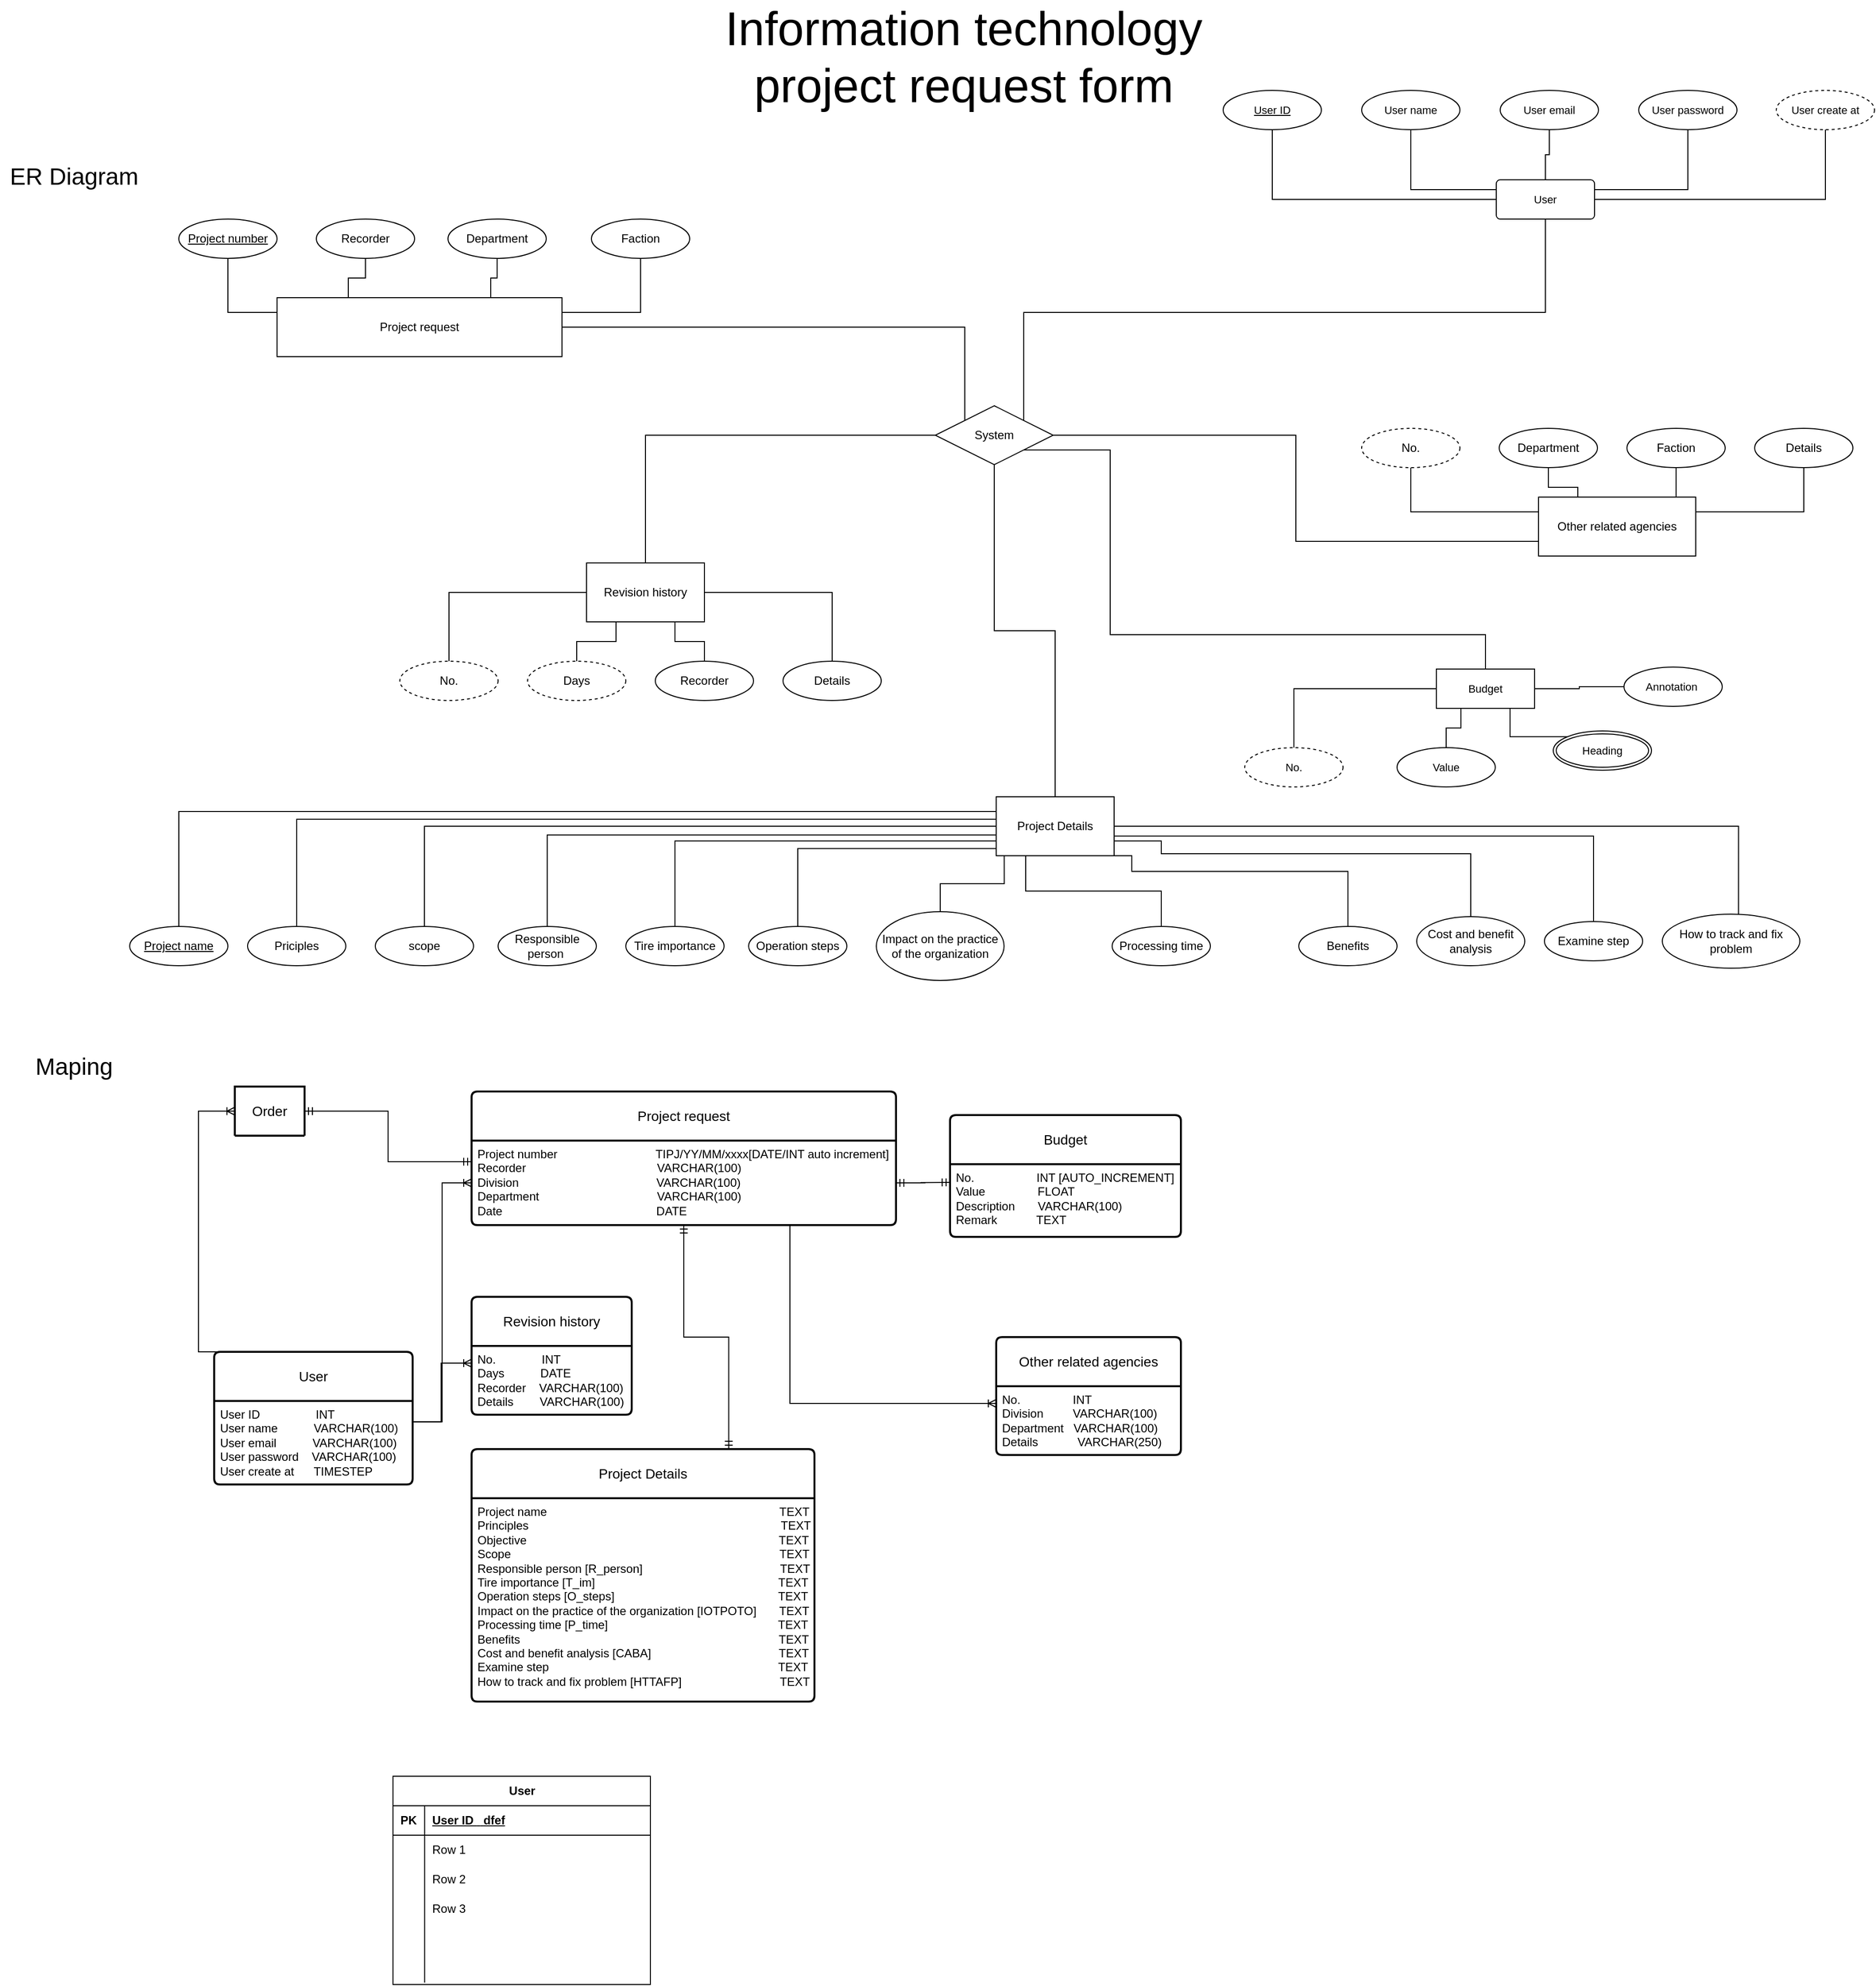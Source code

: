 <mxfile version="21.2.1" type="github">
  <diagram id="C5RBs43oDa-KdzZeNtuy" name="Page-1">
    <mxGraphModel dx="1124" dy="773" grid="0" gridSize="10" guides="1" tooltips="1" connect="1" arrows="1" fold="1" page="0" pageScale="1" pageWidth="827" pageHeight="1169" math="0" shadow="0">
      <root>
        <mxCell id="WIyWlLk6GJQsqaUBKTNV-0" />
        <mxCell id="WIyWlLk6GJQsqaUBKTNV-1" parent="WIyWlLk6GJQsqaUBKTNV-0" />
        <mxCell id="wBuHz5XnsYCxLUPhX5Ku-12" style="edgeStyle=orthogonalEdgeStyle;shape=connector;rounded=0;orthogonalLoop=1;jettySize=auto;html=1;exitX=0.25;exitY=0;exitDx=0;exitDy=0;labelBackgroundColor=default;strokeColor=default;fontFamily=Helvetica;fontSize=11;fontColor=default;endArrow=none;" parent="WIyWlLk6GJQsqaUBKTNV-1" source="gpKzbSkxYEuB6NWXuv-S-22" target="L3PCKFlnMeRxfN18ABbR-14" edge="1">
          <mxGeometry relative="1" as="geometry" />
        </mxCell>
        <mxCell id="wBuHz5XnsYCxLUPhX5Ku-13" style="edgeStyle=orthogonalEdgeStyle;shape=connector;rounded=0;orthogonalLoop=1;jettySize=auto;html=1;exitX=0.75;exitY=0;exitDx=0;exitDy=0;entryX=0.5;entryY=1;entryDx=0;entryDy=0;labelBackgroundColor=default;strokeColor=default;fontFamily=Helvetica;fontSize=11;fontColor=default;endArrow=none;" parent="WIyWlLk6GJQsqaUBKTNV-1" source="gpKzbSkxYEuB6NWXuv-S-22" target="L3PCKFlnMeRxfN18ABbR-12" edge="1">
          <mxGeometry relative="1" as="geometry" />
        </mxCell>
        <mxCell id="wBuHz5XnsYCxLUPhX5Ku-17" style="edgeStyle=orthogonalEdgeStyle;shape=connector;rounded=0;orthogonalLoop=1;jettySize=auto;html=1;exitX=1;exitY=0.5;exitDx=0;exitDy=0;entryX=0;entryY=0;entryDx=0;entryDy=0;labelBackgroundColor=default;strokeColor=default;fontFamily=Helvetica;fontSize=11;fontColor=default;endArrow=none;" parent="WIyWlLk6GJQsqaUBKTNV-1" source="gpKzbSkxYEuB6NWXuv-S-22" target="ozdPUisVRYDU9-FHPX3k-24" edge="1">
          <mxGeometry relative="1" as="geometry" />
        </mxCell>
        <mxCell id="gpKzbSkxYEuB6NWXuv-S-22" value="Project request" style="rounded=0;whiteSpace=wrap;html=1;" parent="WIyWlLk6GJQsqaUBKTNV-1" vertex="1">
          <mxGeometry x="190" y="200" width="290" height="60" as="geometry" />
        </mxCell>
        <mxCell id="wBuHz5XnsYCxLUPhX5Ku-30" style="edgeStyle=orthogonalEdgeStyle;shape=connector;rounded=0;orthogonalLoop=1;jettySize=auto;html=1;exitX=0;exitY=0.25;exitDx=0;exitDy=0;entryX=0.5;entryY=0;entryDx=0;entryDy=0;labelBackgroundColor=default;strokeColor=default;fontFamily=Helvetica;fontSize=11;fontColor=default;endArrow=none;" parent="WIyWlLk6GJQsqaUBKTNV-1" source="gpKzbSkxYEuB6NWXuv-S-24" target="ozdPUisVRYDU9-FHPX3k-1" edge="1">
          <mxGeometry relative="1" as="geometry" />
        </mxCell>
        <mxCell id="wBuHz5XnsYCxLUPhX5Ku-39" style="edgeStyle=orthogonalEdgeStyle;shape=connector;rounded=0;orthogonalLoop=1;jettySize=auto;html=1;exitX=0.75;exitY=1;exitDx=0;exitDy=0;entryX=0.5;entryY=0;entryDx=0;entryDy=0;labelBackgroundColor=default;strokeColor=default;fontFamily=Helvetica;fontSize=11;fontColor=default;endArrow=none;" parent="WIyWlLk6GJQsqaUBKTNV-1" source="gpKzbSkxYEuB6NWXuv-S-24" target="ozdPUisVRYDU9-FHPX3k-15" edge="1">
          <mxGeometry relative="1" as="geometry">
            <Array as="points">
              <mxPoint x="1060" y="784" />
              <mxPoint x="1280" y="784" />
            </Array>
          </mxGeometry>
        </mxCell>
        <mxCell id="wBuHz5XnsYCxLUPhX5Ku-40" style="edgeStyle=orthogonalEdgeStyle;shape=connector;rounded=0;orthogonalLoop=1;jettySize=auto;html=1;exitX=1;exitY=0.75;exitDx=0;exitDy=0;entryX=0.5;entryY=0;entryDx=0;entryDy=0;labelBackgroundColor=default;strokeColor=default;fontFamily=Helvetica;fontSize=11;fontColor=default;endArrow=none;" parent="WIyWlLk6GJQsqaUBKTNV-1" source="gpKzbSkxYEuB6NWXuv-S-24" target="ozdPUisVRYDU9-FHPX3k-16" edge="1">
          <mxGeometry relative="1" as="geometry">
            <Array as="points">
              <mxPoint x="1090" y="753" />
              <mxPoint x="1090" y="766" />
              <mxPoint x="1405" y="766" />
            </Array>
          </mxGeometry>
        </mxCell>
        <mxCell id="wBuHz5XnsYCxLUPhX5Ku-41" style="edgeStyle=orthogonalEdgeStyle;shape=connector;rounded=0;orthogonalLoop=1;jettySize=auto;html=1;exitX=1;exitY=0.75;exitDx=0;exitDy=0;entryX=0.5;entryY=0;entryDx=0;entryDy=0;labelBackgroundColor=default;strokeColor=default;fontFamily=Helvetica;fontSize=11;fontColor=default;endArrow=none;" parent="WIyWlLk6GJQsqaUBKTNV-1" source="gpKzbSkxYEuB6NWXuv-S-24" target="ozdPUisVRYDU9-FHPX3k-18" edge="1">
          <mxGeometry relative="1" as="geometry">
            <Array as="points">
              <mxPoint x="1042" y="748" />
              <mxPoint x="1530" y="748" />
            </Array>
          </mxGeometry>
        </mxCell>
        <mxCell id="wBuHz5XnsYCxLUPhX5Ku-42" style="edgeStyle=orthogonalEdgeStyle;shape=connector;rounded=0;orthogonalLoop=1;jettySize=auto;html=1;exitX=1;exitY=0.5;exitDx=0;exitDy=0;entryX=0.554;entryY=0.03;entryDx=0;entryDy=0;entryPerimeter=0;labelBackgroundColor=default;strokeColor=default;fontFamily=Helvetica;fontSize=11;fontColor=default;endArrow=none;" parent="WIyWlLk6GJQsqaUBKTNV-1" source="gpKzbSkxYEuB6NWXuv-S-24" target="ozdPUisVRYDU9-FHPX3k-19" edge="1">
          <mxGeometry relative="1" as="geometry" />
        </mxCell>
        <mxCell id="gpKzbSkxYEuB6NWXuv-S-24" value="Project Details" style="rounded=0;whiteSpace=wrap;html=1;shadow=0;" parent="WIyWlLk6GJQsqaUBKTNV-1" vertex="1">
          <mxGeometry x="922" y="708" width="120" height="60" as="geometry" />
        </mxCell>
        <mxCell id="wBuHz5XnsYCxLUPhX5Ku-28" style="edgeStyle=orthogonalEdgeStyle;shape=connector;rounded=0;orthogonalLoop=1;jettySize=auto;html=1;exitX=0.75;exitY=0;exitDx=0;exitDy=0;entryX=0.5;entryY=1;entryDx=0;entryDy=0;labelBackgroundColor=default;strokeColor=default;fontFamily=Helvetica;fontSize=11;fontColor=default;endArrow=none;" parent="WIyWlLk6GJQsqaUBKTNV-1" source="gpKzbSkxYEuB6NWXuv-S-25" target="ozdPUisVRYDU9-FHPX3k-22" edge="1">
          <mxGeometry relative="1" as="geometry" />
        </mxCell>
        <mxCell id="wBuHz5XnsYCxLUPhX5Ku-29" style="edgeStyle=orthogonalEdgeStyle;shape=connector;rounded=0;orthogonalLoop=1;jettySize=auto;html=1;exitX=1;exitY=0.25;exitDx=0;exitDy=0;entryX=0.5;entryY=1;entryDx=0;entryDy=0;labelBackgroundColor=default;strokeColor=default;fontFamily=Helvetica;fontSize=11;fontColor=default;endArrow=none;" parent="WIyWlLk6GJQsqaUBKTNV-1" source="gpKzbSkxYEuB6NWXuv-S-25" target="ozdPUisVRYDU9-FHPX3k-23" edge="1">
          <mxGeometry relative="1" as="geometry" />
        </mxCell>
        <mxCell id="gpKzbSkxYEuB6NWXuv-S-25" value="Other related agencies" style="whiteSpace=wrap;html=1;" parent="WIyWlLk6GJQsqaUBKTNV-1" vertex="1">
          <mxGeometry x="1474" y="403" width="160" height="60" as="geometry" />
        </mxCell>
        <mxCell id="wBuHz5XnsYCxLUPhX5Ku-16" style="edgeStyle=orthogonalEdgeStyle;shape=connector;rounded=0;orthogonalLoop=1;jettySize=auto;html=1;exitX=0.5;exitY=1;exitDx=0;exitDy=0;entryX=0;entryY=0.25;entryDx=0;entryDy=0;labelBackgroundColor=default;strokeColor=default;fontFamily=Helvetica;fontSize=11;fontColor=default;endArrow=none;" parent="WIyWlLk6GJQsqaUBKTNV-1" source="L3PCKFlnMeRxfN18ABbR-11" target="gpKzbSkxYEuB6NWXuv-S-22" edge="1">
          <mxGeometry relative="1" as="geometry" />
        </mxCell>
        <mxCell id="L3PCKFlnMeRxfN18ABbR-11" value="Project number" style="ellipse;whiteSpace=wrap;html=1;align=center;fontStyle=4;" parent="WIyWlLk6GJQsqaUBKTNV-1" vertex="1">
          <mxGeometry x="90" y="120" width="100" height="40" as="geometry" />
        </mxCell>
        <mxCell id="L3PCKFlnMeRxfN18ABbR-12" value="Department" style="ellipse;whiteSpace=wrap;html=1;align=center;" parent="WIyWlLk6GJQsqaUBKTNV-1" vertex="1">
          <mxGeometry x="364" y="120" width="100" height="40" as="geometry" />
        </mxCell>
        <mxCell id="wBuHz5XnsYCxLUPhX5Ku-15" style="edgeStyle=orthogonalEdgeStyle;shape=connector;rounded=0;orthogonalLoop=1;jettySize=auto;html=1;exitX=0.5;exitY=1;exitDx=0;exitDy=0;entryX=1;entryY=0.25;entryDx=0;entryDy=0;labelBackgroundColor=default;strokeColor=default;fontFamily=Helvetica;fontSize=11;fontColor=default;endArrow=none;" parent="WIyWlLk6GJQsqaUBKTNV-1" source="L3PCKFlnMeRxfN18ABbR-13" target="gpKzbSkxYEuB6NWXuv-S-22" edge="1">
          <mxGeometry relative="1" as="geometry" />
        </mxCell>
        <mxCell id="L3PCKFlnMeRxfN18ABbR-13" value="Faction" style="ellipse;whiteSpace=wrap;html=1;align=center;" parent="WIyWlLk6GJQsqaUBKTNV-1" vertex="1">
          <mxGeometry x="510" y="120" width="100" height="40" as="geometry" />
        </mxCell>
        <mxCell id="L3PCKFlnMeRxfN18ABbR-14" value="Recorder" style="ellipse;whiteSpace=wrap;html=1;align=center;" parent="WIyWlLk6GJQsqaUBKTNV-1" vertex="1">
          <mxGeometry x="230" y="120" width="100" height="40" as="geometry" />
        </mxCell>
        <mxCell id="ozdPUisVRYDU9-FHPX3k-1" value="Project name" style="ellipse;whiteSpace=wrap;html=1;align=center;fontStyle=4;" parent="WIyWlLk6GJQsqaUBKTNV-1" vertex="1">
          <mxGeometry x="40" y="840" width="100" height="40" as="geometry" />
        </mxCell>
        <mxCell id="wBuHz5XnsYCxLUPhX5Ku-31" style="edgeStyle=orthogonalEdgeStyle;shape=connector;rounded=0;orthogonalLoop=1;jettySize=auto;html=1;exitX=0.5;exitY=0;exitDx=0;exitDy=0;entryX=0.004;entryY=0.381;entryDx=0;entryDy=0;entryPerimeter=0;labelBackgroundColor=default;strokeColor=default;fontFamily=Helvetica;fontSize=11;fontColor=default;endArrow=none;" parent="WIyWlLk6GJQsqaUBKTNV-1" source="ozdPUisVRYDU9-FHPX3k-5" target="gpKzbSkxYEuB6NWXuv-S-24" edge="1">
          <mxGeometry relative="1" as="geometry" />
        </mxCell>
        <mxCell id="ozdPUisVRYDU9-FHPX3k-5" value="Priciples" style="ellipse;whiteSpace=wrap;html=1;align=center;" parent="WIyWlLk6GJQsqaUBKTNV-1" vertex="1">
          <mxGeometry x="160" y="840" width="100" height="40" as="geometry" />
        </mxCell>
        <mxCell id="wBuHz5XnsYCxLUPhX5Ku-32" style="edgeStyle=orthogonalEdgeStyle;shape=connector;rounded=0;orthogonalLoop=1;jettySize=auto;html=1;exitX=0.5;exitY=0;exitDx=0;exitDy=0;entryX=0;entryY=0.5;entryDx=0;entryDy=0;labelBackgroundColor=default;strokeColor=default;fontFamily=Helvetica;fontSize=11;fontColor=default;endArrow=none;" parent="WIyWlLk6GJQsqaUBKTNV-1" source="ozdPUisVRYDU9-FHPX3k-6" target="gpKzbSkxYEuB6NWXuv-S-24" edge="1">
          <mxGeometry relative="1" as="geometry" />
        </mxCell>
        <mxCell id="ozdPUisVRYDU9-FHPX3k-6" value="scope" style="ellipse;whiteSpace=wrap;html=1;align=center;" parent="WIyWlLk6GJQsqaUBKTNV-1" vertex="1">
          <mxGeometry x="290" y="840" width="100" height="40" as="geometry" />
        </mxCell>
        <mxCell id="wBuHz5XnsYCxLUPhX5Ku-20" style="edgeStyle=orthogonalEdgeStyle;shape=connector;rounded=0;orthogonalLoop=1;jettySize=auto;html=1;exitX=0.75;exitY=1;exitDx=0;exitDy=0;entryX=0.5;entryY=0;entryDx=0;entryDy=0;labelBackgroundColor=default;strokeColor=default;fontFamily=Helvetica;fontSize=11;fontColor=default;endArrow=none;" parent="WIyWlLk6GJQsqaUBKTNV-1" source="gpKzbSkxYEuB6NWXuv-S-23" target="L3PCKFlnMeRxfN18ABbR-18" edge="1">
          <mxGeometry relative="1" as="geometry" />
        </mxCell>
        <mxCell id="wBuHz5XnsYCxLUPhX5Ku-21" style="edgeStyle=orthogonalEdgeStyle;shape=connector;rounded=0;orthogonalLoop=1;jettySize=auto;html=1;exitX=0.25;exitY=1;exitDx=0;exitDy=0;entryX=0.5;entryY=0;entryDx=0;entryDy=0;labelBackgroundColor=default;strokeColor=default;fontFamily=Helvetica;fontSize=11;fontColor=default;endArrow=none;" parent="WIyWlLk6GJQsqaUBKTNV-1" source="gpKzbSkxYEuB6NWXuv-S-23" target="L3PCKFlnMeRxfN18ABbR-17" edge="1">
          <mxGeometry relative="1" as="geometry" />
        </mxCell>
        <mxCell id="wBuHz5XnsYCxLUPhX5Ku-22" style="edgeStyle=orthogonalEdgeStyle;shape=connector;rounded=0;orthogonalLoop=1;jettySize=auto;html=1;exitX=0;exitY=0.5;exitDx=0;exitDy=0;entryX=0.5;entryY=0;entryDx=0;entryDy=0;labelBackgroundColor=default;strokeColor=default;fontFamily=Helvetica;fontSize=11;fontColor=default;endArrow=none;" parent="WIyWlLk6GJQsqaUBKTNV-1" source="gpKzbSkxYEuB6NWXuv-S-23" target="L3PCKFlnMeRxfN18ABbR-16" edge="1">
          <mxGeometry relative="1" as="geometry" />
        </mxCell>
        <mxCell id="gpKzbSkxYEuB6NWXuv-S-23" value="Revision history" style="rounded=0;whiteSpace=wrap;html=1;container=0;" parent="WIyWlLk6GJQsqaUBKTNV-1" vertex="1">
          <mxGeometry x="505" y="470" width="120" height="60" as="geometry" />
        </mxCell>
        <mxCell id="L3PCKFlnMeRxfN18ABbR-16" value="No." style="ellipse;whiteSpace=wrap;html=1;align=center;dashed=1;container=0;" parent="WIyWlLk6GJQsqaUBKTNV-1" vertex="1">
          <mxGeometry x="315" y="570" width="100" height="40" as="geometry" />
        </mxCell>
        <mxCell id="L3PCKFlnMeRxfN18ABbR-17" value="Days" style="ellipse;whiteSpace=wrap;html=1;align=center;dashed=1;container=0;" parent="WIyWlLk6GJQsqaUBKTNV-1" vertex="1">
          <mxGeometry x="445" y="570" width="100" height="40" as="geometry" />
        </mxCell>
        <mxCell id="L3PCKFlnMeRxfN18ABbR-18" value="Recorder" style="ellipse;whiteSpace=wrap;html=1;align=center;container=0;" parent="WIyWlLk6GJQsqaUBKTNV-1" vertex="1">
          <mxGeometry x="575" y="570" width="100" height="40" as="geometry" />
        </mxCell>
        <mxCell id="wBuHz5XnsYCxLUPhX5Ku-19" style="edgeStyle=orthogonalEdgeStyle;shape=connector;rounded=0;orthogonalLoop=1;jettySize=auto;html=1;exitX=0.5;exitY=0;exitDx=0;exitDy=0;entryX=1;entryY=0.5;entryDx=0;entryDy=0;labelBackgroundColor=default;strokeColor=default;fontFamily=Helvetica;fontSize=11;fontColor=default;endArrow=none;" parent="WIyWlLk6GJQsqaUBKTNV-1" source="L3PCKFlnMeRxfN18ABbR-19" target="gpKzbSkxYEuB6NWXuv-S-23" edge="1">
          <mxGeometry relative="1" as="geometry" />
        </mxCell>
        <mxCell id="L3PCKFlnMeRxfN18ABbR-19" value="Details" style="ellipse;whiteSpace=wrap;html=1;align=center;container=0;" parent="WIyWlLk6GJQsqaUBKTNV-1" vertex="1">
          <mxGeometry x="705" y="570" width="100" height="40" as="geometry" />
        </mxCell>
        <mxCell id="wBuHz5XnsYCxLUPhX5Ku-33" style="edgeStyle=orthogonalEdgeStyle;shape=connector;rounded=0;orthogonalLoop=1;jettySize=auto;html=1;exitX=0.5;exitY=0;exitDx=0;exitDy=0;entryX=-0.001;entryY=0.648;entryDx=0;entryDy=0;entryPerimeter=0;labelBackgroundColor=default;strokeColor=default;fontFamily=Helvetica;fontSize=11;fontColor=default;endArrow=none;" parent="WIyWlLk6GJQsqaUBKTNV-1" source="ozdPUisVRYDU9-FHPX3k-7" target="gpKzbSkxYEuB6NWXuv-S-24" edge="1">
          <mxGeometry relative="1" as="geometry" />
        </mxCell>
        <mxCell id="ozdPUisVRYDU9-FHPX3k-7" value="Responsible person&amp;nbsp;" style="ellipse;whiteSpace=wrap;html=1;align=center;" parent="WIyWlLk6GJQsqaUBKTNV-1" vertex="1">
          <mxGeometry x="415" y="840" width="100" height="40" as="geometry" />
        </mxCell>
        <mxCell id="wBuHz5XnsYCxLUPhX5Ku-34" style="edgeStyle=orthogonalEdgeStyle;shape=connector;rounded=0;orthogonalLoop=1;jettySize=auto;html=1;exitX=0.5;exitY=0;exitDx=0;exitDy=0;entryX=0;entryY=0.75;entryDx=0;entryDy=0;labelBackgroundColor=default;strokeColor=default;fontFamily=Helvetica;fontSize=11;fontColor=default;endArrow=none;" parent="WIyWlLk6GJQsqaUBKTNV-1" source="ozdPUisVRYDU9-FHPX3k-8" target="gpKzbSkxYEuB6NWXuv-S-24" edge="1">
          <mxGeometry relative="1" as="geometry" />
        </mxCell>
        <mxCell id="ozdPUisVRYDU9-FHPX3k-8" value="Tire importance" style="ellipse;whiteSpace=wrap;html=1;align=center;" parent="WIyWlLk6GJQsqaUBKTNV-1" vertex="1">
          <mxGeometry x="545" y="840" width="100" height="40" as="geometry" />
        </mxCell>
        <mxCell id="wBuHz5XnsYCxLUPhX5Ku-35" style="edgeStyle=orthogonalEdgeStyle;shape=connector;rounded=0;orthogonalLoop=1;jettySize=auto;html=1;exitX=0.5;exitY=0;exitDx=0;exitDy=0;entryX=0.004;entryY=0.879;entryDx=0;entryDy=0;entryPerimeter=0;labelBackgroundColor=default;strokeColor=default;fontFamily=Helvetica;fontSize=11;fontColor=default;endArrow=none;" parent="WIyWlLk6GJQsqaUBKTNV-1" source="ozdPUisVRYDU9-FHPX3k-9" target="gpKzbSkxYEuB6NWXuv-S-24" edge="1">
          <mxGeometry relative="1" as="geometry" />
        </mxCell>
        <mxCell id="ozdPUisVRYDU9-FHPX3k-9" value="Operation steps" style="ellipse;whiteSpace=wrap;html=1;align=center;" parent="WIyWlLk6GJQsqaUBKTNV-1" vertex="1">
          <mxGeometry x="670" y="840" width="100" height="40" as="geometry" />
        </mxCell>
        <mxCell id="wBuHz5XnsYCxLUPhX5Ku-36" style="edgeStyle=orthogonalEdgeStyle;shape=connector;rounded=0;orthogonalLoop=1;jettySize=auto;html=1;exitX=0.5;exitY=0;exitDx=0;exitDy=0;entryX=0.068;entryY=1.007;entryDx=0;entryDy=0;entryPerimeter=0;labelBackgroundColor=default;strokeColor=default;fontFamily=Helvetica;fontSize=11;fontColor=default;endArrow=none;" parent="WIyWlLk6GJQsqaUBKTNV-1" source="ozdPUisVRYDU9-FHPX3k-11" target="gpKzbSkxYEuB6NWXuv-S-24" edge="1">
          <mxGeometry relative="1" as="geometry" />
        </mxCell>
        <mxCell id="ozdPUisVRYDU9-FHPX3k-11" value="Impact on the practice of the organization" style="ellipse;whiteSpace=wrap;html=1;align=center;" parent="WIyWlLk6GJQsqaUBKTNV-1" vertex="1">
          <mxGeometry x="800" y="825" width="130" height="70" as="geometry" />
        </mxCell>
        <mxCell id="wBuHz5XnsYCxLUPhX5Ku-37" style="edgeStyle=orthogonalEdgeStyle;shape=connector;rounded=0;orthogonalLoop=1;jettySize=auto;html=1;exitX=0.5;exitY=0;exitDx=0;exitDy=0;entryX=0.25;entryY=1;entryDx=0;entryDy=0;labelBackgroundColor=default;strokeColor=default;fontFamily=Helvetica;fontSize=11;fontColor=default;endArrow=none;" parent="WIyWlLk6GJQsqaUBKTNV-1" source="ozdPUisVRYDU9-FHPX3k-12" target="gpKzbSkxYEuB6NWXuv-S-24" edge="1">
          <mxGeometry relative="1" as="geometry" />
        </mxCell>
        <mxCell id="ozdPUisVRYDU9-FHPX3k-12" value="Processing time" style="ellipse;whiteSpace=wrap;html=1;align=center;" parent="WIyWlLk6GJQsqaUBKTNV-1" vertex="1">
          <mxGeometry x="1040" y="840" width="100" height="40" as="geometry" />
        </mxCell>
        <mxCell id="ozdPUisVRYDU9-FHPX3k-15" value="Benefits" style="ellipse;whiteSpace=wrap;html=1;align=center;" parent="WIyWlLk6GJQsqaUBKTNV-1" vertex="1">
          <mxGeometry x="1230" y="840" width="100" height="40" as="geometry" />
        </mxCell>
        <mxCell id="ozdPUisVRYDU9-FHPX3k-16" value="Cost and benefit analysis" style="ellipse;whiteSpace=wrap;html=1;align=center;" parent="WIyWlLk6GJQsqaUBKTNV-1" vertex="1">
          <mxGeometry x="1350" y="830" width="110" height="50" as="geometry" />
        </mxCell>
        <mxCell id="ozdPUisVRYDU9-FHPX3k-18" value="Examine step" style="ellipse;whiteSpace=wrap;html=1;align=center;" parent="WIyWlLk6GJQsqaUBKTNV-1" vertex="1">
          <mxGeometry x="1480" y="835" width="100" height="40" as="geometry" />
        </mxCell>
        <mxCell id="ozdPUisVRYDU9-FHPX3k-19" value="How to track and fix problem" style="ellipse;whiteSpace=wrap;html=1;align=center;" parent="WIyWlLk6GJQsqaUBKTNV-1" vertex="1">
          <mxGeometry x="1600" y="827.5" width="140" height="55" as="geometry" />
        </mxCell>
        <mxCell id="wBuHz5XnsYCxLUPhX5Ku-25" style="edgeStyle=orthogonalEdgeStyle;shape=connector;rounded=0;orthogonalLoop=1;jettySize=auto;html=1;exitX=0.5;exitY=1;exitDx=0;exitDy=0;entryX=0;entryY=0.25;entryDx=0;entryDy=0;labelBackgroundColor=default;strokeColor=default;fontFamily=Helvetica;fontSize=11;fontColor=default;endArrow=none;" parent="WIyWlLk6GJQsqaUBKTNV-1" source="ozdPUisVRYDU9-FHPX3k-20" target="gpKzbSkxYEuB6NWXuv-S-25" edge="1">
          <mxGeometry relative="1" as="geometry" />
        </mxCell>
        <mxCell id="ozdPUisVRYDU9-FHPX3k-20" value="No." style="ellipse;whiteSpace=wrap;html=1;align=center;dashed=1;container=0;" parent="WIyWlLk6GJQsqaUBKTNV-1" vertex="1">
          <mxGeometry x="1294" y="333" width="100" height="40" as="geometry" />
        </mxCell>
        <mxCell id="wBuHz5XnsYCxLUPhX5Ku-26" style="edgeStyle=orthogonalEdgeStyle;shape=connector;rounded=0;orthogonalLoop=1;jettySize=auto;html=1;exitX=0.5;exitY=1;exitDx=0;exitDy=0;entryX=0.25;entryY=0;entryDx=0;entryDy=0;labelBackgroundColor=default;strokeColor=default;fontFamily=Helvetica;fontSize=11;fontColor=default;endArrow=none;" parent="WIyWlLk6GJQsqaUBKTNV-1" source="ozdPUisVRYDU9-FHPX3k-21" target="gpKzbSkxYEuB6NWXuv-S-25" edge="1">
          <mxGeometry relative="1" as="geometry" />
        </mxCell>
        <mxCell id="ozdPUisVRYDU9-FHPX3k-21" value="Department" style="ellipse;whiteSpace=wrap;html=1;align=center;" parent="WIyWlLk6GJQsqaUBKTNV-1" vertex="1">
          <mxGeometry x="1434" y="333" width="100" height="40" as="geometry" />
        </mxCell>
        <mxCell id="ozdPUisVRYDU9-FHPX3k-22" value="Faction" style="ellipse;whiteSpace=wrap;html=1;align=center;" parent="WIyWlLk6GJQsqaUBKTNV-1" vertex="1">
          <mxGeometry x="1564" y="333" width="100" height="40" as="geometry" />
        </mxCell>
        <mxCell id="ozdPUisVRYDU9-FHPX3k-23" value="Details" style="ellipse;whiteSpace=wrap;html=1;align=center;container=0;" parent="WIyWlLk6GJQsqaUBKTNV-1" vertex="1">
          <mxGeometry x="1694" y="333" width="100" height="40" as="geometry" />
        </mxCell>
        <mxCell id="wBuHz5XnsYCxLUPhX5Ku-18" style="edgeStyle=orthogonalEdgeStyle;shape=connector;rounded=0;orthogonalLoop=1;jettySize=auto;html=1;exitX=0;exitY=0.5;exitDx=0;exitDy=0;entryX=0.5;entryY=0;entryDx=0;entryDy=0;labelBackgroundColor=default;strokeColor=default;fontFamily=Helvetica;fontSize=11;fontColor=default;endArrow=none;" parent="WIyWlLk6GJQsqaUBKTNV-1" source="ozdPUisVRYDU9-FHPX3k-24" target="gpKzbSkxYEuB6NWXuv-S-23" edge="1">
          <mxGeometry relative="1" as="geometry" />
        </mxCell>
        <mxCell id="wBuHz5XnsYCxLUPhX5Ku-23" style="edgeStyle=orthogonalEdgeStyle;shape=connector;rounded=0;orthogonalLoop=1;jettySize=auto;html=1;exitX=0.5;exitY=1;exitDx=0;exitDy=0;labelBackgroundColor=default;strokeColor=default;fontFamily=Helvetica;fontSize=11;fontColor=default;endArrow=none;" parent="WIyWlLk6GJQsqaUBKTNV-1" source="ozdPUisVRYDU9-FHPX3k-24" target="gpKzbSkxYEuB6NWXuv-S-24" edge="1">
          <mxGeometry relative="1" as="geometry" />
        </mxCell>
        <mxCell id="wBuHz5XnsYCxLUPhX5Ku-24" style="edgeStyle=orthogonalEdgeStyle;shape=connector;rounded=0;orthogonalLoop=1;jettySize=auto;html=1;exitX=1;exitY=0.5;exitDx=0;exitDy=0;entryX=0;entryY=0.75;entryDx=0;entryDy=0;labelBackgroundColor=default;strokeColor=default;fontFamily=Helvetica;fontSize=11;fontColor=default;endArrow=none;" parent="WIyWlLk6GJQsqaUBKTNV-1" source="ozdPUisVRYDU9-FHPX3k-24" target="gpKzbSkxYEuB6NWXuv-S-25" edge="1">
          <mxGeometry relative="1" as="geometry" />
        </mxCell>
        <mxCell id="ozdPUisVRYDU9-FHPX3k-24" value="System" style="shape=rhombus;perimeter=rhombusPerimeter;whiteSpace=wrap;html=1;align=center;" parent="WIyWlLk6GJQsqaUBKTNV-1" vertex="1">
          <mxGeometry x="860" y="310" width="120" height="60" as="geometry" />
        </mxCell>
        <mxCell id="ozdPUisVRYDU9-FHPX3k-67" value="&lt;font style=&quot;font-size: 24px;&quot;&gt;ER Diagram&lt;/font&gt;" style="text;html=1;align=center;verticalAlign=middle;resizable=0;points=[];autosize=1;strokeColor=none;fillColor=none;" parent="WIyWlLk6GJQsqaUBKTNV-1" vertex="1">
          <mxGeometry x="-92" y="56" width="149" height="41" as="geometry" />
        </mxCell>
        <mxCell id="ozdPUisVRYDU9-FHPX3k-68" value="&lt;span style=&quot;font-size: 24px;&quot;&gt;Maping&lt;/span&gt;" style="text;html=1;align=center;verticalAlign=middle;resizable=0;points=[];autosize=1;strokeColor=none;fillColor=none;" parent="WIyWlLk6GJQsqaUBKTNV-1" vertex="1">
          <mxGeometry x="-66" y="962" width="97" height="41" as="geometry" />
        </mxCell>
        <mxCell id="ozdPUisVRYDU9-FHPX3k-82" value="Project request" style="swimlane;childLayout=stackLayout;horizontal=1;startSize=50;horizontalStack=0;rounded=1;fontSize=14;fontStyle=0;strokeWidth=2;resizeParent=0;resizeLast=1;shadow=0;dashed=0;align=center;arcSize=4;whiteSpace=wrap;html=1;" parent="WIyWlLk6GJQsqaUBKTNV-1" vertex="1">
          <mxGeometry x="388" y="1008" width="432" height="136" as="geometry">
            <mxRectangle x="388" y="1008" width="129" height="50" as="alternateBounds" />
          </mxGeometry>
        </mxCell>
        <mxCell id="ozdPUisVRYDU9-FHPX3k-83" value="Project number&amp;nbsp;&lt;span style=&quot;white-space: pre;&quot;&gt; &lt;span style=&quot;white-space: pre;&quot;&gt;                            &lt;/span&gt;&lt;/span&gt;TIPJ/YY/MM/xxxx[DATE/INT auto increment]&lt;br&gt;Recorder&lt;span style=&quot;white-space: pre;&quot;&gt; &lt;/span&gt;&lt;span style=&quot;white-space: pre;&quot;&gt; &lt;/span&gt;&lt;span style=&quot;white-space: pre;&quot;&gt; &lt;span style=&quot;white-space: pre;&quot;&gt; &lt;/span&gt;&lt;span style=&quot;white-space: pre;&quot;&gt;                                    &lt;/span&gt;VARCHAR&lt;/span&gt;(100)&lt;br&gt;Division&amp;nbsp; &amp;nbsp; &amp;nbsp;&amp;nbsp;&lt;span style=&quot;white-space: pre;&quot;&gt; &lt;/span&gt;&lt;span style=&quot;white-space: pre;&quot;&gt; &lt;span style=&quot;white-space: pre;&quot;&gt; &lt;/span&gt;&lt;span style=&quot;white-space: pre;&quot;&gt;                                 &lt;/span&gt;VARCHAR&lt;/span&gt;(100)&lt;br&gt;Department&lt;span style=&quot;white-space: pre;&quot;&gt; &lt;/span&gt;&lt;span style=&quot;white-space: pre;&quot;&gt; &lt;span style=&quot;white-space: pre;&quot;&gt;                                  &lt;/span&gt;&lt;/span&gt;VARCHAR(100)&lt;br&gt;Date&amp;nbsp; &amp;nbsp; &amp;nbsp; &amp;nbsp; &amp;nbsp; &amp;nbsp; &amp;nbsp; &amp;nbsp; &amp;nbsp; &amp;nbsp; &amp;nbsp; &amp;nbsp; &amp;nbsp; &amp;nbsp; &amp;nbsp; &amp;nbsp; &amp;nbsp; &amp;nbsp; &amp;nbsp; &amp;nbsp; &amp;nbsp; &amp;nbsp; &amp;nbsp; &amp;nbsp;DATE" style="align=left;strokeColor=none;fillColor=none;spacingLeft=4;fontSize=12;verticalAlign=top;resizable=0;rotatable=0;part=1;html=1;" parent="ozdPUisVRYDU9-FHPX3k-82" vertex="1">
          <mxGeometry y="50" width="432" height="86" as="geometry" />
        </mxCell>
        <mxCell id="QdQzlj_EHd4ulyijI__o-5" style="edgeStyle=orthogonalEdgeStyle;rounded=0;orthogonalLoop=1;jettySize=auto;html=1;exitX=0.5;exitY=1;exitDx=0;exitDy=0;" parent="ozdPUisVRYDU9-FHPX3k-82" source="ozdPUisVRYDU9-FHPX3k-83" target="ozdPUisVRYDU9-FHPX3k-83" edge="1">
          <mxGeometry relative="1" as="geometry" />
        </mxCell>
        <mxCell id="ozdPUisVRYDU9-FHPX3k-88" value="Other related agencies" style="swimlane;childLayout=stackLayout;horizontal=1;startSize=50;horizontalStack=0;rounded=1;fontSize=14;fontStyle=0;strokeWidth=2;resizeParent=0;resizeLast=1;shadow=0;dashed=0;align=center;arcSize=4;whiteSpace=wrap;html=1;" parent="WIyWlLk6GJQsqaUBKTNV-1" vertex="1">
          <mxGeometry x="922" y="1258" width="188" height="120" as="geometry" />
        </mxCell>
        <mxCell id="ozdPUisVRYDU9-FHPX3k-89" value="No.&lt;span style=&quot;&quot;&gt;&amp;nbsp; &amp;nbsp; &amp;nbsp; &amp;nbsp; &amp;nbsp; &amp;nbsp; &amp;nbsp; &amp;nbsp;&amp;nbsp;&lt;/span&gt;&lt;span style=&quot;&quot;&gt;&lt;span style=&quot;&quot;&gt;&lt;span style=&quot;&quot;&gt;&lt;/span&gt;&lt;span style=&quot;&quot;&gt;&lt;/span&gt;INT&lt;/span&gt;&lt;/span&gt;&lt;br&gt;&lt;span style=&quot;&quot;&gt;Division&amp;nbsp; &amp;nbsp; &amp;nbsp; &amp;nbsp; &amp;nbsp;VARCHAR&lt;/span&gt;(100)&lt;br&gt;Department&amp;nbsp;&lt;span style=&quot;white-space: pre;&quot;&gt; &lt;/span&gt;&lt;span style=&quot;&quot;&gt; VARCHAR&lt;/span&gt;(100)&lt;br&gt;Details&lt;span style=&quot;&quot;&gt;&amp;nbsp; &amp;nbsp; &amp;nbsp; &amp;nbsp; &amp;nbsp; &amp;nbsp; &lt;/span&gt;&lt;span style=&quot;&quot;&gt;VARCHAR&lt;/span&gt;(250)" style="align=left;strokeColor=none;fillColor=none;spacingLeft=4;fontSize=12;verticalAlign=top;resizable=0;rotatable=0;part=1;html=1;" parent="ozdPUisVRYDU9-FHPX3k-88" vertex="1">
          <mxGeometry y="50" width="188" height="70" as="geometry" />
        </mxCell>
        <mxCell id="ozdPUisVRYDU9-FHPX3k-96" value="Revision history" style="swimlane;childLayout=stackLayout;horizontal=1;startSize=50;horizontalStack=0;rounded=1;fontSize=14;fontStyle=0;strokeWidth=2;resizeParent=0;resizeLast=1;shadow=0;dashed=0;align=center;arcSize=4;whiteSpace=wrap;html=1;" parent="WIyWlLk6GJQsqaUBKTNV-1" vertex="1">
          <mxGeometry x="388" y="1217" width="163" height="120" as="geometry">
            <mxRectangle x="388" y="1217" width="134" height="50" as="alternateBounds" />
          </mxGeometry>
        </mxCell>
        <mxCell id="ozdPUisVRYDU9-FHPX3k-97" value="No.&lt;span style=&quot;white-space: pre;&quot;&gt; &lt;/span&gt;&lt;span style=&quot;white-space: pre;&quot;&gt; &lt;span style=&quot;white-space: pre;&quot;&gt; &lt;span style=&quot;white-space: pre;&quot;&gt; &lt;/span&gt;&lt;span style=&quot;white-space: pre;&quot;&gt;          &lt;/span&gt;INT&lt;/span&gt;&lt;/span&gt;&lt;br&gt;Days&lt;span style=&quot;white-space: pre;&quot;&gt; &lt;span style=&quot;white-space: pre;&quot;&gt; &lt;span style=&quot;white-space: pre;&quot;&gt; &lt;/span&gt;&lt;span style=&quot;white-space: pre;&quot;&gt;        &lt;/span&gt;DATE&lt;/span&gt;&lt;/span&gt;&lt;br&gt;Recorder&lt;span style=&quot;white-space: pre;&quot;&gt; &lt;/span&gt;&lt;span style=&quot;white-space: pre;&quot;&gt; &lt;span style=&quot;white-space: pre;&quot;&gt;  &lt;/span&gt;VARCHAR&lt;/span&gt;(100)&lt;br&gt;Details&lt;span style=&quot;white-space: pre;&quot;&gt; &lt;/span&gt;&lt;span style=&quot;white-space: pre;&quot;&gt; &lt;span style=&quot;white-space: pre;&quot;&gt; &lt;/span&gt;&lt;span style=&quot;white-space: pre;&quot;&gt;     &lt;/span&gt;VARCHAR&lt;/span&gt;(100)" style="align=left;strokeColor=none;fillColor=none;spacingLeft=4;fontSize=12;verticalAlign=top;resizable=0;rotatable=0;part=1;html=1;" parent="ozdPUisVRYDU9-FHPX3k-96" vertex="1">
          <mxGeometry y="50" width="163" height="70" as="geometry" />
        </mxCell>
        <mxCell id="ozdPUisVRYDU9-FHPX3k-99" value="Project Details" style="swimlane;childLayout=stackLayout;horizontal=1;startSize=50;horizontalStack=0;rounded=1;fontSize=14;fontStyle=0;strokeWidth=2;resizeParent=0;resizeLast=1;shadow=0;dashed=0;align=center;arcSize=4;whiteSpace=wrap;html=1;" parent="WIyWlLk6GJQsqaUBKTNV-1" vertex="1">
          <mxGeometry x="388" y="1372" width="349" height="257" as="geometry" />
        </mxCell>
        <mxCell id="ozdPUisVRYDU9-FHPX3k-100" value="Project name&lt;span style=&quot;white-space: pre;&quot;&gt; &lt;/span&gt;&lt;span style=&quot;white-space: pre;&quot;&gt; &lt;span style=&quot;white-space: pre;&quot;&gt; &lt;span style=&quot;white-space: pre;&quot;&gt; &lt;/span&gt;&lt;span style=&quot;white-space: pre;&quot;&gt; &lt;/span&gt;&lt;span style=&quot;white-space: pre;&quot;&gt; &lt;/span&gt;&lt;span style=&quot;white-space: pre;&quot;&gt; &lt;/span&gt;&lt;span style=&quot;white-space: pre;&quot;&gt; &lt;/span&gt;&lt;span style=&quot;white-space: pre;&quot;&gt; &lt;span style=&quot;white-space: pre;&quot;&gt; &lt;/span&gt;&lt;span style=&quot;white-space: pre;&quot;&gt;                                                             &lt;/span&gt;&lt;/span&gt;TEXT&lt;/span&gt;&lt;/span&gt;&lt;br&gt;Principles&amp;nbsp; &amp;nbsp; &amp;nbsp; &amp;nbsp; &amp;nbsp; &amp;nbsp; &amp;nbsp; &amp;nbsp; &amp;nbsp; &amp;nbsp; &amp;nbsp; &amp;nbsp; &amp;nbsp; &amp;nbsp; &amp;nbsp; &amp;nbsp; &amp;nbsp; &amp;nbsp; &amp;nbsp; &amp;nbsp; &amp;nbsp; &amp;nbsp; &amp;nbsp; &amp;nbsp; &amp;nbsp; &amp;nbsp; &amp;nbsp; &amp;nbsp; &amp;nbsp; &amp;nbsp; &amp;nbsp; &amp;nbsp; &amp;nbsp; &amp;nbsp; &amp;nbsp; &amp;nbsp; &amp;nbsp; &amp;nbsp; &amp;nbsp;TEXT&lt;br&gt;&lt;span style=&quot;white-space: pre;&quot;&gt;Objective &lt;/span&gt;&lt;span style=&quot;white-space: pre;&quot;&gt; &lt;/span&gt;&lt;span style=&quot;white-space: pre;&quot;&gt; &lt;span style=&quot;white-space: pre;&quot;&gt; &lt;span style=&quot;white-space: pre;&quot;&gt; &lt;/span&gt;&lt;span style=&quot;white-space: pre;&quot;&gt; &lt;/span&gt;&lt;span style=&quot;white-space: pre;&quot;&gt; &lt;/span&gt;&lt;span style=&quot;white-space: pre;&quot;&gt; &lt;/span&gt;&lt;span style=&quot;white-space: pre;&quot;&gt; &lt;/span&gt;&lt;span style=&quot;white-space: pre;&quot;&gt; &lt;/span&gt;&lt;span style=&quot;white-space: pre;&quot;&gt; &lt;span style=&quot;white-space: pre;&quot;&gt; &lt;/span&gt;&lt;span style=&quot;white-space: pre;&quot;&gt;                                                                 &lt;/span&gt;&lt;/span&gt;TEXT&lt;/span&gt;&lt;/span&gt;&lt;br&gt;Scope&lt;span style=&quot;white-space: pre;&quot;&gt; &lt;/span&gt;&lt;span style=&quot;white-space: pre;&quot;&gt; &lt;/span&gt;&lt;span style=&quot;white-space: pre;&quot;&gt; &lt;span style=&quot;white-space: pre;&quot;&gt; &lt;span style=&quot;white-space: pre;&quot;&gt; &lt;/span&gt;&lt;span style=&quot;white-space: pre;&quot;&gt; &lt;/span&gt;&lt;span style=&quot;white-space: pre;&quot;&gt; &lt;span style=&quot;white-space: pre;&quot;&gt; &lt;/span&gt;&lt;span style=&quot;white-space: pre;&quot;&gt; &lt;/span&gt;&lt;span style=&quot;white-space: pre;&quot;&gt; &lt;/span&gt;&lt;span style=&quot;white-space: pre;&quot;&gt; &lt;/span&gt;&lt;span style=&quot;white-space: pre;&quot;&gt; &lt;span style=&quot;white-space: pre;&quot;&gt; &lt;/span&gt;&lt;span style=&quot;white-space: pre;&quot;&gt;                                                                     &lt;/span&gt;&lt;/span&gt;T&lt;/span&gt;EXT&lt;span style=&quot;white-space: pre;&quot;&gt; &lt;/span&gt;&lt;span style=&quot;white-space: pre;&quot;&gt; &lt;/span&gt;&lt;span style=&quot;white-space: pre;&quot;&gt; &lt;/span&gt;&lt;span style=&quot;white-space: pre;&quot;&gt; &lt;/span&gt;&lt;span style=&quot;white-space: pre;&quot;&gt; &lt;/span&gt;&lt;/span&gt;&lt;/span&gt;&lt;br&gt;Responsible person [R_person]&lt;span style=&quot;white-space: pre;&quot;&gt;&lt;span style=&quot;white-space: pre;&quot;&gt; &lt;/span&gt;&lt;span style=&quot;white-space: pre;&quot;&gt; &lt;/span&gt;&lt;span style=&quot;white-space: pre;&quot;&gt; &lt;span style=&quot;white-space: pre;&quot;&gt; &lt;/span&gt;&lt;span style=&quot;white-space: pre;&quot;&gt;                                      &lt;/span&gt;&lt;/span&gt;TEXT&lt;/span&gt;&lt;br&gt;Tire importance [T_im]&lt;span style=&quot;white-space: pre;&quot;&gt;&lt;span style=&quot;white-space: pre;&quot;&gt; &lt;/span&gt;&lt;span style=&quot;white-space: pre;&quot;&gt; &lt;/span&gt;&lt;span style=&quot;white-space: pre;&quot;&gt; &lt;/span&gt;&lt;span style=&quot;white-space: pre;&quot;&gt; &lt;/span&gt;&lt;span style=&quot;white-space: pre;&quot;&gt; &lt;span style=&quot;white-space: pre;&quot;&gt; &lt;/span&gt;&lt;span style=&quot;white-space: pre;&quot;&gt;                                                  &lt;/span&gt;&lt;/span&gt;TEXT&lt;/span&gt;&lt;br&gt;Operation steps [O_steps]&lt;span style=&quot;white-space: pre;&quot;&gt; &lt;/span&gt;&lt;span style=&quot;white-space: pre;&quot;&gt; &lt;/span&gt;&lt;span style=&quot;white-space: pre;&quot;&gt; &lt;/span&gt;&lt;span style=&quot;white-space: pre;&quot;&gt; &lt;span style=&quot;white-space: pre;&quot;&gt; &lt;/span&gt;&lt;span style=&quot;white-space: pre;&quot;&gt;                                             &lt;/span&gt;&lt;/span&gt;TEXT&lt;br&gt;Impact on the practice of the organization [IOTPOTO]&lt;span style=&quot;white-space: pre;&quot;&gt; &lt;span style=&quot;white-space: pre;&quot;&gt;      &lt;/span&gt;TEXT&lt;/span&gt;&lt;br&gt;Processing time [P_time]&lt;span style=&quot;white-space: pre;&quot;&gt; &lt;/span&gt;&lt;span style=&quot;white-space: pre;&quot;&gt; &lt;/span&gt;&lt;span style=&quot;white-space: pre;&quot;&gt; &lt;/span&gt;&lt;span style=&quot;white-space: pre;&quot;&gt; &lt;span style=&quot;white-space: pre;&quot;&gt; &lt;/span&gt;&lt;span style=&quot;white-space: pre;&quot;&gt;                                               &lt;/span&gt;&lt;/span&gt;TEXT&lt;br&gt;Benefits&lt;span style=&quot;white-space: pre;&quot;&gt; &lt;/span&gt;&lt;span style=&quot;white-space: pre;&quot;&gt; &lt;/span&gt;&lt;span style=&quot;white-space: pre;&quot;&gt; &lt;/span&gt;&lt;span style=&quot;white-space: pre;&quot;&gt; &lt;/span&gt;&lt;span style=&quot;white-space: pre;&quot;&gt; &lt;/span&gt;&lt;span style=&quot;white-space: pre;&quot;&gt; &lt;/span&gt;&lt;span style=&quot;white-space: pre;&quot;&gt; &lt;/span&gt;&lt;span style=&quot;white-space: pre;&quot;&gt; &lt;span style=&quot;white-space: pre;&quot;&gt; &lt;/span&gt;&lt;span style=&quot;white-space: pre;&quot;&gt;                                                                      &lt;/span&gt;&lt;/span&gt;TEXT&lt;br&gt;Cost and benefit analysis [CABA]&lt;span style=&quot;white-space: pre;&quot;&gt; &lt;/span&gt;&lt;span style=&quot;white-space: pre;&quot;&gt; &lt;/span&gt;&lt;span style=&quot;white-space: pre;&quot;&gt; &lt;span style=&quot;white-space: pre;&quot;&gt; &lt;/span&gt;&lt;span style=&quot;white-space: pre;&quot;&gt;                                   &lt;/span&gt;&lt;/span&gt;TEXT&lt;br&gt;Examine step&lt;span style=&quot;white-space: pre;&quot;&gt; &lt;/span&gt;&lt;span style=&quot;white-space: pre;&quot;&gt; &lt;/span&gt;&lt;span style=&quot;white-space: pre;&quot;&gt; &lt;/span&gt;&lt;span style=&quot;white-space: pre;&quot;&gt; &lt;/span&gt;&lt;span style=&quot;white-space: pre;&quot;&gt; &lt;/span&gt;&lt;span style=&quot;white-space: pre;&quot;&gt; &lt;/span&gt;&lt;span style=&quot;white-space: pre;&quot;&gt; &lt;span style=&quot;white-space: pre;&quot;&gt; &lt;/span&gt;&lt;span style=&quot;white-space: pre;&quot;&gt;                                                              &lt;/span&gt;&lt;/span&gt;TEXT&lt;br&gt;How to track and fix problem [HTTAFP]&lt;span style=&quot;white-space: pre;&quot;&gt; &lt;/span&gt;&lt;span style=&quot;white-space: pre;&quot;&gt; &lt;span style=&quot;white-space: pre;&quot;&gt; &lt;span style=&quot;white-space: pre;&quot;&gt;                           &lt;/span&gt;&lt;/span&gt;T&lt;/span&gt;EXT" style="align=left;strokeColor=none;fillColor=none;spacingLeft=4;fontSize=12;verticalAlign=top;resizable=0;rotatable=0;part=1;html=1;" parent="ozdPUisVRYDU9-FHPX3k-99" vertex="1">
          <mxGeometry y="50" width="349" height="207" as="geometry" />
        </mxCell>
        <mxCell id="wBuHz5XnsYCxLUPhX5Ku-44" value="&lt;font style=&quot;font-size: 48px;&quot;&gt;Information technology project request form&lt;/font&gt;" style="text;html=1;strokeColor=none;fillColor=none;align=center;verticalAlign=middle;whiteSpace=wrap;rounded=0;fontSize=11;fontFamily=Helvetica;fontColor=default;" parent="WIyWlLk6GJQsqaUBKTNV-1" vertex="1">
          <mxGeometry x="591" y="-60" width="596" height="30" as="geometry" />
        </mxCell>
        <mxCell id="wBuHz5XnsYCxLUPhX5Ku-52" style="edgeStyle=orthogonalEdgeStyle;shape=connector;rounded=0;orthogonalLoop=1;jettySize=auto;html=1;exitX=1;exitY=0.5;exitDx=0;exitDy=0;entryX=0.5;entryY=1;entryDx=0;entryDy=0;labelBackgroundColor=default;strokeColor=default;fontFamily=Helvetica;fontSize=11;fontColor=default;endArrow=none;" parent="WIyWlLk6GJQsqaUBKTNV-1" source="wBuHz5XnsYCxLUPhX5Ku-45" target="wBuHz5XnsYCxLUPhX5Ku-50" edge="1">
          <mxGeometry relative="1" as="geometry" />
        </mxCell>
        <mxCell id="wBuHz5XnsYCxLUPhX5Ku-56" style="edgeStyle=orthogonalEdgeStyle;shape=connector;rounded=0;orthogonalLoop=1;jettySize=auto;html=1;exitX=0.5;exitY=1;exitDx=0;exitDy=0;entryX=1;entryY=0;entryDx=0;entryDy=0;labelBackgroundColor=default;strokeColor=default;fontFamily=Helvetica;fontSize=11;fontColor=default;endArrow=none;" parent="WIyWlLk6GJQsqaUBKTNV-1" source="wBuHz5XnsYCxLUPhX5Ku-45" target="ozdPUisVRYDU9-FHPX3k-24" edge="1">
          <mxGeometry relative="1" as="geometry" />
        </mxCell>
        <mxCell id="wBuHz5XnsYCxLUPhX5Ku-45" value="User" style="rounded=1;arcSize=10;whiteSpace=wrap;html=1;align=center;fontFamily=Helvetica;fontSize=11;fontColor=default;" parent="WIyWlLk6GJQsqaUBKTNV-1" vertex="1">
          <mxGeometry x="1431" y="80" width="100" height="40" as="geometry" />
        </mxCell>
        <mxCell id="wBuHz5XnsYCxLUPhX5Ku-51" style="edgeStyle=orthogonalEdgeStyle;shape=connector;rounded=0;orthogonalLoop=1;jettySize=auto;html=1;exitX=0.5;exitY=1;exitDx=0;exitDy=0;entryX=0;entryY=0.5;entryDx=0;entryDy=0;labelBackgroundColor=default;strokeColor=default;fontFamily=Helvetica;fontSize=11;fontColor=default;endArrow=none;" parent="WIyWlLk6GJQsqaUBKTNV-1" source="wBuHz5XnsYCxLUPhX5Ku-46" target="wBuHz5XnsYCxLUPhX5Ku-45" edge="1">
          <mxGeometry relative="1" as="geometry" />
        </mxCell>
        <mxCell id="wBuHz5XnsYCxLUPhX5Ku-46" value="User ID" style="ellipse;whiteSpace=wrap;html=1;align=center;fontStyle=4;fontFamily=Helvetica;fontSize=11;fontColor=default;" parent="WIyWlLk6GJQsqaUBKTNV-1" vertex="1">
          <mxGeometry x="1153" y="-11" width="100" height="40" as="geometry" />
        </mxCell>
        <mxCell id="wBuHz5XnsYCxLUPhX5Ku-53" style="edgeStyle=orthogonalEdgeStyle;shape=connector;rounded=0;orthogonalLoop=1;jettySize=auto;html=1;exitX=0.5;exitY=1;exitDx=0;exitDy=0;entryX=0;entryY=0.25;entryDx=0;entryDy=0;labelBackgroundColor=default;strokeColor=default;fontFamily=Helvetica;fontSize=11;fontColor=default;endArrow=none;" parent="WIyWlLk6GJQsqaUBKTNV-1" source="wBuHz5XnsYCxLUPhX5Ku-47" target="wBuHz5XnsYCxLUPhX5Ku-45" edge="1">
          <mxGeometry relative="1" as="geometry" />
        </mxCell>
        <mxCell id="wBuHz5XnsYCxLUPhX5Ku-47" value="User name" style="ellipse;whiteSpace=wrap;html=1;align=center;fontFamily=Helvetica;fontSize=11;fontColor=default;" parent="WIyWlLk6GJQsqaUBKTNV-1" vertex="1">
          <mxGeometry x="1294" y="-11" width="100" height="40" as="geometry" />
        </mxCell>
        <mxCell id="wBuHz5XnsYCxLUPhX5Ku-55" style="edgeStyle=orthogonalEdgeStyle;shape=connector;rounded=0;orthogonalLoop=1;jettySize=auto;html=1;exitX=0.5;exitY=1;exitDx=0;exitDy=0;entryX=0.5;entryY=0;entryDx=0;entryDy=0;labelBackgroundColor=default;strokeColor=default;fontFamily=Helvetica;fontSize=11;fontColor=default;endArrow=none;" parent="WIyWlLk6GJQsqaUBKTNV-1" source="wBuHz5XnsYCxLUPhX5Ku-48" target="wBuHz5XnsYCxLUPhX5Ku-45" edge="1">
          <mxGeometry relative="1" as="geometry" />
        </mxCell>
        <mxCell id="wBuHz5XnsYCxLUPhX5Ku-48" value="User email" style="ellipse;whiteSpace=wrap;html=1;align=center;fontFamily=Helvetica;fontSize=11;fontColor=default;" parent="WIyWlLk6GJQsqaUBKTNV-1" vertex="1">
          <mxGeometry x="1435" y="-11" width="100" height="40" as="geometry" />
        </mxCell>
        <mxCell id="wBuHz5XnsYCxLUPhX5Ku-54" style="edgeStyle=orthogonalEdgeStyle;shape=connector;rounded=0;orthogonalLoop=1;jettySize=auto;html=1;exitX=0.5;exitY=1;exitDx=0;exitDy=0;entryX=1;entryY=0.25;entryDx=0;entryDy=0;labelBackgroundColor=default;strokeColor=default;fontFamily=Helvetica;fontSize=11;fontColor=default;endArrow=none;" parent="WIyWlLk6GJQsqaUBKTNV-1" source="wBuHz5XnsYCxLUPhX5Ku-49" target="wBuHz5XnsYCxLUPhX5Ku-45" edge="1">
          <mxGeometry relative="1" as="geometry" />
        </mxCell>
        <mxCell id="wBuHz5XnsYCxLUPhX5Ku-49" value="User password" style="ellipse;whiteSpace=wrap;html=1;align=center;fontFamily=Helvetica;fontSize=11;fontColor=default;" parent="WIyWlLk6GJQsqaUBKTNV-1" vertex="1">
          <mxGeometry x="1576" y="-11" width="100" height="40" as="geometry" />
        </mxCell>
        <mxCell id="wBuHz5XnsYCxLUPhX5Ku-50" value="User create at" style="ellipse;whiteSpace=wrap;html=1;align=center;dashed=1;fontFamily=Helvetica;fontSize=11;fontColor=default;" parent="WIyWlLk6GJQsqaUBKTNV-1" vertex="1">
          <mxGeometry x="1716" y="-11" width="100" height="40" as="geometry" />
        </mxCell>
        <mxCell id="wBuHz5XnsYCxLUPhX5Ku-57" value="User" style="swimlane;childLayout=stackLayout;horizontal=1;startSize=50;horizontalStack=0;rounded=1;fontSize=14;fontStyle=0;strokeWidth=2;resizeParent=0;resizeLast=1;shadow=0;dashed=0;align=center;arcSize=4;whiteSpace=wrap;html=1;fontFamily=Helvetica;fontColor=default;" parent="WIyWlLk6GJQsqaUBKTNV-1" vertex="1">
          <mxGeometry x="126" y="1273" width="202" height="135" as="geometry">
            <mxRectangle x="126" y="1273" width="65" height="50" as="alternateBounds" />
          </mxGeometry>
        </mxCell>
        <mxCell id="wBuHz5XnsYCxLUPhX5Ku-58" value="User ID&lt;span style=&quot;white-space: pre;&quot;&gt; &lt;/span&gt;&lt;span style=&quot;white-space: pre;&quot;&gt; &lt;/span&gt;&lt;span style=&quot;white-space: pre;&quot;&gt;               &lt;/span&gt;INT&lt;br&gt;User name&lt;span style=&quot;white-space: pre;&quot;&gt; &lt;/span&gt;&lt;span style=&quot;white-space: pre;&quot;&gt; &lt;/span&gt;&lt;span style=&quot;white-space: pre;&quot;&gt;         &lt;/span&gt;VARCHAR(100)&lt;br&gt;User email&lt;span style=&quot;white-space: pre;&quot;&gt; &lt;/span&gt;&lt;span style=&quot;white-space: pre;&quot;&gt; &lt;/span&gt;&lt;span style=&quot;white-space: pre;&quot;&gt;         &lt;/span&gt;VARCHAR(100)&lt;br&gt;User password&lt;span style=&quot;white-space: pre;&quot;&gt; &lt;/span&gt;&lt;span style=&quot;white-space: pre;&quot;&gt;   &lt;/span&gt;VARCHAR(100)&lt;br&gt;User create at&lt;span style=&quot;white-space: pre;&quot;&gt; &lt;/span&gt;&lt;span style=&quot;white-space: pre;&quot;&gt; &lt;/span&gt;&lt;span style=&quot;white-space: pre;&quot;&gt;    &lt;/span&gt;TIMESTEP" style="align=left;strokeColor=none;fillColor=none;spacingLeft=4;fontSize=12;verticalAlign=top;resizable=0;rotatable=0;part=1;html=1;fontFamily=Helvetica;fontColor=default;" parent="wBuHz5XnsYCxLUPhX5Ku-57" vertex="1">
          <mxGeometry y="50" width="202" height="85" as="geometry" />
        </mxCell>
        <mxCell id="nyMyoV7xM2JdTp81hVYK-0" value="Order" style="swimlane;childLayout=stackLayout;horizontal=1;startSize=50;horizontalStack=0;rounded=1;fontSize=14;fontStyle=0;strokeWidth=2;resizeParent=0;resizeLast=1;shadow=0;dashed=0;align=center;arcSize=4;whiteSpace=wrap;html=1;" parent="WIyWlLk6GJQsqaUBKTNV-1" vertex="1" collapsed="1">
          <mxGeometry x="147" y="1003" width="71" height="50" as="geometry">
            <mxRectangle x="147" y="1003" width="160" height="120" as="alternateBounds" />
          </mxGeometry>
        </mxCell>
        <mxCell id="nyMyoV7xM2JdTp81hVYK-25" style="edgeStyle=orthogonalEdgeStyle;shape=connector;rounded=0;orthogonalLoop=1;jettySize=auto;html=1;exitX=0.5;exitY=0;exitDx=0;exitDy=0;entryX=1;entryY=1;entryDx=0;entryDy=0;labelBackgroundColor=default;strokeColor=default;fontFamily=Helvetica;fontSize=11;fontColor=default;endArrow=none;" parent="WIyWlLk6GJQsqaUBKTNV-1" source="nyMyoV7xM2JdTp81hVYK-13" target="ozdPUisVRYDU9-FHPX3k-24" edge="1">
          <mxGeometry relative="1" as="geometry">
            <Array as="points">
              <mxPoint x="1420" y="543" />
              <mxPoint x="1038" y="543" />
              <mxPoint x="1038" y="355" />
            </Array>
          </mxGeometry>
        </mxCell>
        <mxCell id="nyMyoV7xM2JdTp81hVYK-13" value="Budget" style="whiteSpace=wrap;html=1;align=center;fontFamily=Helvetica;fontSize=11;fontColor=default;" parent="WIyWlLk6GJQsqaUBKTNV-1" vertex="1">
          <mxGeometry x="1370" y="578" width="100" height="40" as="geometry" />
        </mxCell>
        <mxCell id="nyMyoV7xM2JdTp81hVYK-22" style="edgeStyle=orthogonalEdgeStyle;shape=connector;rounded=0;orthogonalLoop=1;jettySize=auto;html=1;exitX=0.5;exitY=0;exitDx=0;exitDy=0;entryX=0.25;entryY=1;entryDx=0;entryDy=0;labelBackgroundColor=default;strokeColor=default;fontFamily=Helvetica;fontSize=11;fontColor=default;endArrow=none;" parent="WIyWlLk6GJQsqaUBKTNV-1" source="nyMyoV7xM2JdTp81hVYK-16" target="nyMyoV7xM2JdTp81hVYK-13" edge="1">
          <mxGeometry relative="1" as="geometry" />
        </mxCell>
        <mxCell id="nyMyoV7xM2JdTp81hVYK-16" value="Value" style="ellipse;whiteSpace=wrap;html=1;align=center;fontFamily=Helvetica;fontSize=11;fontColor=default;" parent="WIyWlLk6GJQsqaUBKTNV-1" vertex="1">
          <mxGeometry x="1330" y="658" width="100" height="40" as="geometry" />
        </mxCell>
        <mxCell id="nyMyoV7xM2JdTp81hVYK-21" style="edgeStyle=orthogonalEdgeStyle;shape=connector;rounded=0;orthogonalLoop=1;jettySize=auto;html=1;exitX=0.5;exitY=0;exitDx=0;exitDy=0;entryX=0;entryY=0.5;entryDx=0;entryDy=0;labelBackgroundColor=default;strokeColor=default;fontFamily=Helvetica;fontSize=11;fontColor=default;endArrow=none;" parent="WIyWlLk6GJQsqaUBKTNV-1" source="nyMyoV7xM2JdTp81hVYK-17" target="nyMyoV7xM2JdTp81hVYK-13" edge="1">
          <mxGeometry relative="1" as="geometry" />
        </mxCell>
        <mxCell id="nyMyoV7xM2JdTp81hVYK-17" value="No." style="ellipse;whiteSpace=wrap;html=1;align=center;dashed=1;fontFamily=Helvetica;fontSize=11;fontColor=default;" parent="WIyWlLk6GJQsqaUBKTNV-1" vertex="1">
          <mxGeometry x="1175" y="658" width="100" height="40" as="geometry" />
        </mxCell>
        <mxCell id="nyMyoV7xM2JdTp81hVYK-23" style="edgeStyle=orthogonalEdgeStyle;shape=connector;rounded=0;orthogonalLoop=1;jettySize=auto;html=1;exitX=0;exitY=0;exitDx=0;exitDy=0;entryX=0.75;entryY=1;entryDx=0;entryDy=0;labelBackgroundColor=default;strokeColor=default;fontFamily=Helvetica;fontSize=11;fontColor=default;endArrow=none;" parent="WIyWlLk6GJQsqaUBKTNV-1" source="nyMyoV7xM2JdTp81hVYK-18" target="nyMyoV7xM2JdTp81hVYK-13" edge="1">
          <mxGeometry relative="1" as="geometry" />
        </mxCell>
        <mxCell id="nyMyoV7xM2JdTp81hVYK-18" value="Heading" style="ellipse;shape=doubleEllipse;margin=3;whiteSpace=wrap;html=1;align=center;fontFamily=Helvetica;fontSize=11;fontColor=default;" parent="WIyWlLk6GJQsqaUBKTNV-1" vertex="1">
          <mxGeometry x="1489" y="641" width="100" height="40" as="geometry" />
        </mxCell>
        <mxCell id="nyMyoV7xM2JdTp81hVYK-24" style="edgeStyle=orthogonalEdgeStyle;shape=connector;rounded=0;orthogonalLoop=1;jettySize=auto;html=1;exitX=0;exitY=0.5;exitDx=0;exitDy=0;entryX=1;entryY=0.5;entryDx=0;entryDy=0;labelBackgroundColor=default;strokeColor=default;fontFamily=Helvetica;fontSize=11;fontColor=default;endArrow=none;" parent="WIyWlLk6GJQsqaUBKTNV-1" source="nyMyoV7xM2JdTp81hVYK-20" target="nyMyoV7xM2JdTp81hVYK-13" edge="1">
          <mxGeometry relative="1" as="geometry" />
        </mxCell>
        <mxCell id="nyMyoV7xM2JdTp81hVYK-20" value="Annotation&amp;nbsp;" style="ellipse;whiteSpace=wrap;html=1;align=center;fontFamily=Helvetica;fontSize=11;fontColor=default;" parent="WIyWlLk6GJQsqaUBKTNV-1" vertex="1">
          <mxGeometry x="1561" y="576" width="100" height="40" as="geometry" />
        </mxCell>
        <mxCell id="nyMyoV7xM2JdTp81hVYK-26" value="Budget" style="swimlane;childLayout=stackLayout;horizontal=1;startSize=50;horizontalStack=0;rounded=1;fontSize=14;fontStyle=0;strokeWidth=2;resizeParent=0;resizeLast=1;shadow=0;dashed=0;align=center;arcSize=4;whiteSpace=wrap;html=1;fontFamily=Helvetica;fontColor=default;" parent="WIyWlLk6GJQsqaUBKTNV-1" vertex="1">
          <mxGeometry x="875" y="1032" width="235" height="124" as="geometry" />
        </mxCell>
        <mxCell id="nyMyoV7xM2JdTp81hVYK-27" value="No.&amp;nbsp; &amp;nbsp; &amp;nbsp; &amp;nbsp; &amp;nbsp; &amp;nbsp; &amp;nbsp; &amp;nbsp; &amp;nbsp; &amp;nbsp;INT [AUTO_INCREMENT]&amp;nbsp;&lt;br&gt;Value&amp;nbsp; &amp;nbsp; &amp;nbsp; &amp;nbsp; &amp;nbsp; &amp;nbsp; &amp;nbsp; &amp;nbsp; FLOAT&lt;br&gt;Description&amp;nbsp; &amp;nbsp; &amp;nbsp; &amp;nbsp;VARCHAR(100)&lt;br&gt;Remark&amp;nbsp; &amp;nbsp; &amp;nbsp; &amp;nbsp; &amp;nbsp; &amp;nbsp; TEXT" style="align=left;strokeColor=none;fillColor=none;spacingLeft=4;fontSize=12;verticalAlign=top;resizable=0;rotatable=0;part=1;html=1;fontFamily=Helvetica;fontColor=default;" parent="nyMyoV7xM2JdTp81hVYK-26" vertex="1">
          <mxGeometry y="50" width="235" height="74" as="geometry" />
        </mxCell>
        <mxCell id="nyMyoV7xM2JdTp81hVYK-30" value="" style="edgeStyle=entityRelationEdgeStyle;fontSize=12;html=1;endArrow=ERoneToMany;rounded=0;labelBackgroundColor=default;strokeColor=default;fontFamily=Helvetica;fontColor=default;shape=connector;exitX=1;exitY=0.25;exitDx=0;exitDy=0;entryX=0;entryY=0.5;entryDx=0;entryDy=0;" parent="WIyWlLk6GJQsqaUBKTNV-1" source="wBuHz5XnsYCxLUPhX5Ku-58" target="ozdPUisVRYDU9-FHPX3k-83" edge="1">
          <mxGeometry width="100" height="100" relative="1" as="geometry">
            <mxPoint x="242" y="1287" as="sourcePoint" />
            <mxPoint x="310" y="1255" as="targetPoint" />
          </mxGeometry>
        </mxCell>
        <mxCell id="nyMyoV7xM2JdTp81hVYK-32" value="" style="edgeStyle=elbowEdgeStyle;fontSize=12;html=1;endArrow=ERoneToMany;rounded=0;labelBackgroundColor=default;strokeColor=default;fontFamily=Helvetica;fontColor=default;shape=connector;entryX=0;entryY=0.25;entryDx=0;entryDy=0;exitX=1;exitY=0.25;exitDx=0;exitDy=0;" parent="WIyWlLk6GJQsqaUBKTNV-1" source="wBuHz5XnsYCxLUPhX5Ku-58" target="ozdPUisVRYDU9-FHPX3k-97" edge="1">
          <mxGeometry width="100" height="100" relative="1" as="geometry">
            <mxPoint x="370" y="1272" as="sourcePoint" />
            <mxPoint x="492" y="1206" as="targetPoint" />
            <Array as="points">
              <mxPoint x="357" y="1305" />
            </Array>
          </mxGeometry>
        </mxCell>
        <mxCell id="nyMyoV7xM2JdTp81hVYK-35" value="" style="edgeStyle=entityRelationEdgeStyle;fontSize=12;html=1;endArrow=ERmandOne;startArrow=ERmandOne;rounded=0;labelBackgroundColor=default;strokeColor=default;fontFamily=Helvetica;fontColor=default;shape=connector;entryX=0;entryY=0.25;entryDx=0;entryDy=0;exitX=1;exitY=0.5;exitDx=0;exitDy=0;" parent="WIyWlLk6GJQsqaUBKTNV-1" source="ozdPUisVRYDU9-FHPX3k-83" target="nyMyoV7xM2JdTp81hVYK-27" edge="1">
          <mxGeometry width="100" height="100" relative="1" as="geometry">
            <mxPoint x="641" y="1183" as="sourcePoint" />
            <mxPoint x="741" y="1083" as="targetPoint" />
          </mxGeometry>
        </mxCell>
        <mxCell id="nyMyoV7xM2JdTp81hVYK-38" value="" style="edgeStyle=elbowEdgeStyle;fontSize=12;html=1;endArrow=ERmandOne;startArrow=ERmandOne;rounded=0;labelBackgroundColor=default;strokeColor=default;fontFamily=Helvetica;fontColor=default;shape=connector;entryX=1;entryY=0.5;entryDx=0;entryDy=0;exitX=0;exitY=0.25;exitDx=0;exitDy=0;" parent="WIyWlLk6GJQsqaUBKTNV-1" source="ozdPUisVRYDU9-FHPX3k-83" target="nyMyoV7xM2JdTp81hVYK-0" edge="1">
          <mxGeometry width="100" height="100" relative="1" as="geometry">
            <mxPoint x="369" y="977" as="sourcePoint" />
            <mxPoint x="323" y="1043" as="targetPoint" />
          </mxGeometry>
        </mxCell>
        <mxCell id="QdQzlj_EHd4ulyijI__o-1" value="" style="edgeStyle=elbowEdgeStyle;fontSize=12;html=1;endArrow=ERoneToMany;rounded=0;exitX=0.75;exitY=1;exitDx=0;exitDy=0;entryX=0;entryY=0.25;entryDx=0;entryDy=0;" parent="WIyWlLk6GJQsqaUBKTNV-1" source="ozdPUisVRYDU9-FHPX3k-83" target="ozdPUisVRYDU9-FHPX3k-89" edge="1">
          <mxGeometry width="100" height="100" relative="1" as="geometry">
            <mxPoint x="773" y="1300" as="sourcePoint" />
            <mxPoint x="873" y="1200" as="targetPoint" />
            <Array as="points">
              <mxPoint x="712" y="1267" />
            </Array>
          </mxGeometry>
        </mxCell>
        <mxCell id="QdQzlj_EHd4ulyijI__o-2" value="" style="edgeStyle=elbowEdgeStyle;fontSize=12;html=1;endArrow=ERoneToMany;rounded=0;entryX=0;entryY=0.5;entryDx=0;entryDy=0;exitX=0.25;exitY=0;exitDx=0;exitDy=0;" parent="WIyWlLk6GJQsqaUBKTNV-1" source="wBuHz5XnsYCxLUPhX5Ku-57" target="nyMyoV7xM2JdTp81hVYK-0" edge="1">
          <mxGeometry width="100" height="100" relative="1" as="geometry">
            <mxPoint x="126" y="1183" as="sourcePoint" />
            <mxPoint x="226" y="1083" as="targetPoint" />
            <Array as="points">
              <mxPoint x="110" y="1150" />
            </Array>
          </mxGeometry>
        </mxCell>
        <mxCell id="QdQzlj_EHd4ulyijI__o-6" value="" style="edgeStyle=elbowEdgeStyle;fontSize=12;html=1;endArrow=ERmandOne;startArrow=ERmandOne;rounded=0;exitX=0.75;exitY=0;exitDx=0;exitDy=0;entryX=0.5;entryY=1;entryDx=0;entryDy=0;elbow=vertical;" parent="WIyWlLk6GJQsqaUBKTNV-1" source="ozdPUisVRYDU9-FHPX3k-99" target="ozdPUisVRYDU9-FHPX3k-83" edge="1">
          <mxGeometry width="100" height="100" relative="1" as="geometry">
            <mxPoint x="591" y="1320" as="sourcePoint" />
            <mxPoint x="506" y="1195" as="targetPoint" />
          </mxGeometry>
        </mxCell>
        <mxCell id="WV5uq22IKOUdYe1wyUaN-13" value="User" style="shape=table;startSize=30;container=1;collapsible=1;childLayout=tableLayout;fixedRows=1;rowLines=0;fontStyle=1;align=center;resizeLast=1;html=1;" vertex="1" parent="WIyWlLk6GJQsqaUBKTNV-1">
          <mxGeometry x="308" y="1705" width="262" height="212" as="geometry" />
        </mxCell>
        <mxCell id="WV5uq22IKOUdYe1wyUaN-14" value="" style="shape=tableRow;horizontal=0;startSize=0;swimlaneHead=0;swimlaneBody=0;fillColor=none;collapsible=0;dropTarget=0;points=[[0,0.5],[1,0.5]];portConstraint=eastwest;top=0;left=0;right=0;bottom=1;" vertex="1" parent="WV5uq22IKOUdYe1wyUaN-13">
          <mxGeometry y="30" width="262" height="30" as="geometry" />
        </mxCell>
        <mxCell id="WV5uq22IKOUdYe1wyUaN-15" value="PK" style="shape=partialRectangle;connectable=0;fillColor=none;top=0;left=0;bottom=0;right=0;fontStyle=1;overflow=hidden;whiteSpace=wrap;html=1;" vertex="1" parent="WV5uq22IKOUdYe1wyUaN-14">
          <mxGeometry width="32.229" height="30" as="geometry">
            <mxRectangle width="32.229" height="30" as="alternateBounds" />
          </mxGeometry>
        </mxCell>
        <mxCell id="WV5uq22IKOUdYe1wyUaN-16" value="User ID&lt;span style=&quot;white-space: pre;&quot;&gt;	&lt;/span&gt;&lt;span style=&quot;white-space: pre;&quot;&gt;	&lt;/span&gt;&lt;span style=&quot;white-space: pre;&quot;&gt;	&lt;/span&gt;dfef" style="shape=partialRectangle;connectable=0;fillColor=none;top=0;left=0;bottom=0;right=0;align=left;spacingLeft=6;fontStyle=5;overflow=hidden;whiteSpace=wrap;html=1;" vertex="1" parent="WV5uq22IKOUdYe1wyUaN-14">
          <mxGeometry x="32.229" width="229.771" height="30" as="geometry">
            <mxRectangle width="229.771" height="30" as="alternateBounds" />
          </mxGeometry>
        </mxCell>
        <mxCell id="WV5uq22IKOUdYe1wyUaN-17" value="" style="shape=tableRow;horizontal=0;startSize=0;swimlaneHead=0;swimlaneBody=0;fillColor=none;collapsible=0;dropTarget=0;points=[[0,0.5],[1,0.5]];portConstraint=eastwest;top=0;left=0;right=0;bottom=0;" vertex="1" parent="WV5uq22IKOUdYe1wyUaN-13">
          <mxGeometry y="60" width="262" height="30" as="geometry" />
        </mxCell>
        <mxCell id="WV5uq22IKOUdYe1wyUaN-18" value="" style="shape=partialRectangle;connectable=0;fillColor=none;top=0;left=0;bottom=0;right=0;editable=1;overflow=hidden;whiteSpace=wrap;html=1;" vertex="1" parent="WV5uq22IKOUdYe1wyUaN-17">
          <mxGeometry width="32.229" height="30" as="geometry">
            <mxRectangle width="32.229" height="30" as="alternateBounds" />
          </mxGeometry>
        </mxCell>
        <mxCell id="WV5uq22IKOUdYe1wyUaN-19" value="Row 1" style="shape=partialRectangle;connectable=0;fillColor=none;top=0;left=0;bottom=0;right=0;align=left;spacingLeft=6;overflow=hidden;whiteSpace=wrap;html=1;" vertex="1" parent="WV5uq22IKOUdYe1wyUaN-17">
          <mxGeometry x="32.229" width="229.771" height="30" as="geometry">
            <mxRectangle width="229.771" height="30" as="alternateBounds" />
          </mxGeometry>
        </mxCell>
        <mxCell id="WV5uq22IKOUdYe1wyUaN-20" value="" style="shape=tableRow;horizontal=0;startSize=0;swimlaneHead=0;swimlaneBody=0;fillColor=none;collapsible=0;dropTarget=0;points=[[0,0.5],[1,0.5]];portConstraint=eastwest;top=0;left=0;right=0;bottom=0;" vertex="1" parent="WV5uq22IKOUdYe1wyUaN-13">
          <mxGeometry y="90" width="262" height="30" as="geometry" />
        </mxCell>
        <mxCell id="WV5uq22IKOUdYe1wyUaN-21" value="" style="shape=partialRectangle;connectable=0;fillColor=none;top=0;left=0;bottom=0;right=0;editable=1;overflow=hidden;whiteSpace=wrap;html=1;" vertex="1" parent="WV5uq22IKOUdYe1wyUaN-20">
          <mxGeometry width="32.229" height="30" as="geometry">
            <mxRectangle width="32.229" height="30" as="alternateBounds" />
          </mxGeometry>
        </mxCell>
        <mxCell id="WV5uq22IKOUdYe1wyUaN-22" value="Row 2" style="shape=partialRectangle;connectable=0;fillColor=none;top=0;left=0;bottom=0;right=0;align=left;spacingLeft=6;overflow=hidden;whiteSpace=wrap;html=1;" vertex="1" parent="WV5uq22IKOUdYe1wyUaN-20">
          <mxGeometry x="32.229" width="229.771" height="30" as="geometry">
            <mxRectangle width="229.771" height="30" as="alternateBounds" />
          </mxGeometry>
        </mxCell>
        <mxCell id="WV5uq22IKOUdYe1wyUaN-23" value="" style="shape=tableRow;horizontal=0;startSize=0;swimlaneHead=0;swimlaneBody=0;fillColor=none;collapsible=0;dropTarget=0;points=[[0,0.5],[1,0.5]];portConstraint=eastwest;top=0;left=0;right=0;bottom=0;" vertex="1" parent="WV5uq22IKOUdYe1wyUaN-13">
          <mxGeometry y="120" width="262" height="30" as="geometry" />
        </mxCell>
        <mxCell id="WV5uq22IKOUdYe1wyUaN-24" value="" style="shape=partialRectangle;connectable=0;fillColor=none;top=0;left=0;bottom=0;right=0;editable=1;overflow=hidden;whiteSpace=wrap;html=1;" vertex="1" parent="WV5uq22IKOUdYe1wyUaN-23">
          <mxGeometry width="32.229" height="30" as="geometry">
            <mxRectangle width="32.229" height="30" as="alternateBounds" />
          </mxGeometry>
        </mxCell>
        <mxCell id="WV5uq22IKOUdYe1wyUaN-25" value="Row 3" style="shape=partialRectangle;connectable=0;fillColor=none;top=0;left=0;bottom=0;right=0;align=left;spacingLeft=6;overflow=hidden;whiteSpace=wrap;html=1;labelBackgroundColor=none;" vertex="1" parent="WV5uq22IKOUdYe1wyUaN-23">
          <mxGeometry x="32.229" width="229.771" height="30" as="geometry">
            <mxRectangle width="229.771" height="30" as="alternateBounds" />
          </mxGeometry>
        </mxCell>
        <mxCell id="WV5uq22IKOUdYe1wyUaN-36" style="shape=tableRow;horizontal=0;startSize=0;swimlaneHead=0;swimlaneBody=0;fillColor=none;collapsible=0;dropTarget=0;points=[[0,0.5],[1,0.5]];portConstraint=eastwest;top=0;left=0;right=0;bottom=0;" vertex="1" parent="WV5uq22IKOUdYe1wyUaN-13">
          <mxGeometry y="150" width="262" height="30" as="geometry" />
        </mxCell>
        <mxCell id="WV5uq22IKOUdYe1wyUaN-37" style="shape=partialRectangle;connectable=0;fillColor=none;top=0;left=0;bottom=0;right=0;editable=1;overflow=hidden;whiteSpace=wrap;html=1;" vertex="1" parent="WV5uq22IKOUdYe1wyUaN-36">
          <mxGeometry width="32.229" height="30" as="geometry">
            <mxRectangle width="32.229" height="30" as="alternateBounds" />
          </mxGeometry>
        </mxCell>
        <mxCell id="WV5uq22IKOUdYe1wyUaN-38" style="shape=partialRectangle;connectable=0;fillColor=none;top=0;left=0;bottom=0;right=0;align=left;spacingLeft=6;overflow=hidden;whiteSpace=wrap;html=1;labelBackgroundColor=none;" vertex="1" parent="WV5uq22IKOUdYe1wyUaN-36">
          <mxGeometry x="32.229" width="229.771" height="30" as="geometry">
            <mxRectangle width="229.771" height="30" as="alternateBounds" />
          </mxGeometry>
        </mxCell>
        <mxCell id="WV5uq22IKOUdYe1wyUaN-39" style="shape=tableRow;horizontal=0;startSize=0;swimlaneHead=0;swimlaneBody=0;fillColor=none;collapsible=0;dropTarget=0;points=[[0,0.5],[1,0.5]];portConstraint=eastwest;top=0;left=0;right=0;bottom=0;" vertex="1" parent="WV5uq22IKOUdYe1wyUaN-13">
          <mxGeometry y="180" width="262" height="30" as="geometry" />
        </mxCell>
        <mxCell id="WV5uq22IKOUdYe1wyUaN-40" style="shape=partialRectangle;connectable=0;fillColor=none;top=0;left=0;bottom=0;right=0;editable=1;overflow=hidden;whiteSpace=wrap;html=1;" vertex="1" parent="WV5uq22IKOUdYe1wyUaN-39">
          <mxGeometry width="32.229" height="30" as="geometry">
            <mxRectangle width="32.229" height="30" as="alternateBounds" />
          </mxGeometry>
        </mxCell>
        <mxCell id="WV5uq22IKOUdYe1wyUaN-41" style="shape=partialRectangle;connectable=0;fillColor=none;top=0;left=0;bottom=0;right=0;align=left;spacingLeft=6;overflow=hidden;whiteSpace=wrap;html=1;labelBackgroundColor=none;" vertex="1" parent="WV5uq22IKOUdYe1wyUaN-39">
          <mxGeometry x="32.229" width="229.771" height="30" as="geometry">
            <mxRectangle width="229.771" height="30" as="alternateBounds" />
          </mxGeometry>
        </mxCell>
      </root>
    </mxGraphModel>
  </diagram>
</mxfile>
